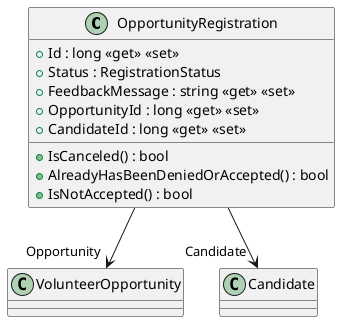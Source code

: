 @startuml
class OpportunityRegistration {
    + Id : long <<get>> <<set>>
    + Status : RegistrationStatus
    + FeedbackMessage : string <<get>> <<set>>
    + OpportunityId : long <<get>> <<set>>
    + CandidateId : long <<get>> <<set>>
    + IsCanceled() : bool
    + AlreadyHasBeenDeniedOrAccepted() : bool
    + IsNotAccepted() : bool
}
OpportunityRegistration --> "Opportunity" VolunteerOpportunity
OpportunityRegistration --> "Candidate" Candidate
@enduml
